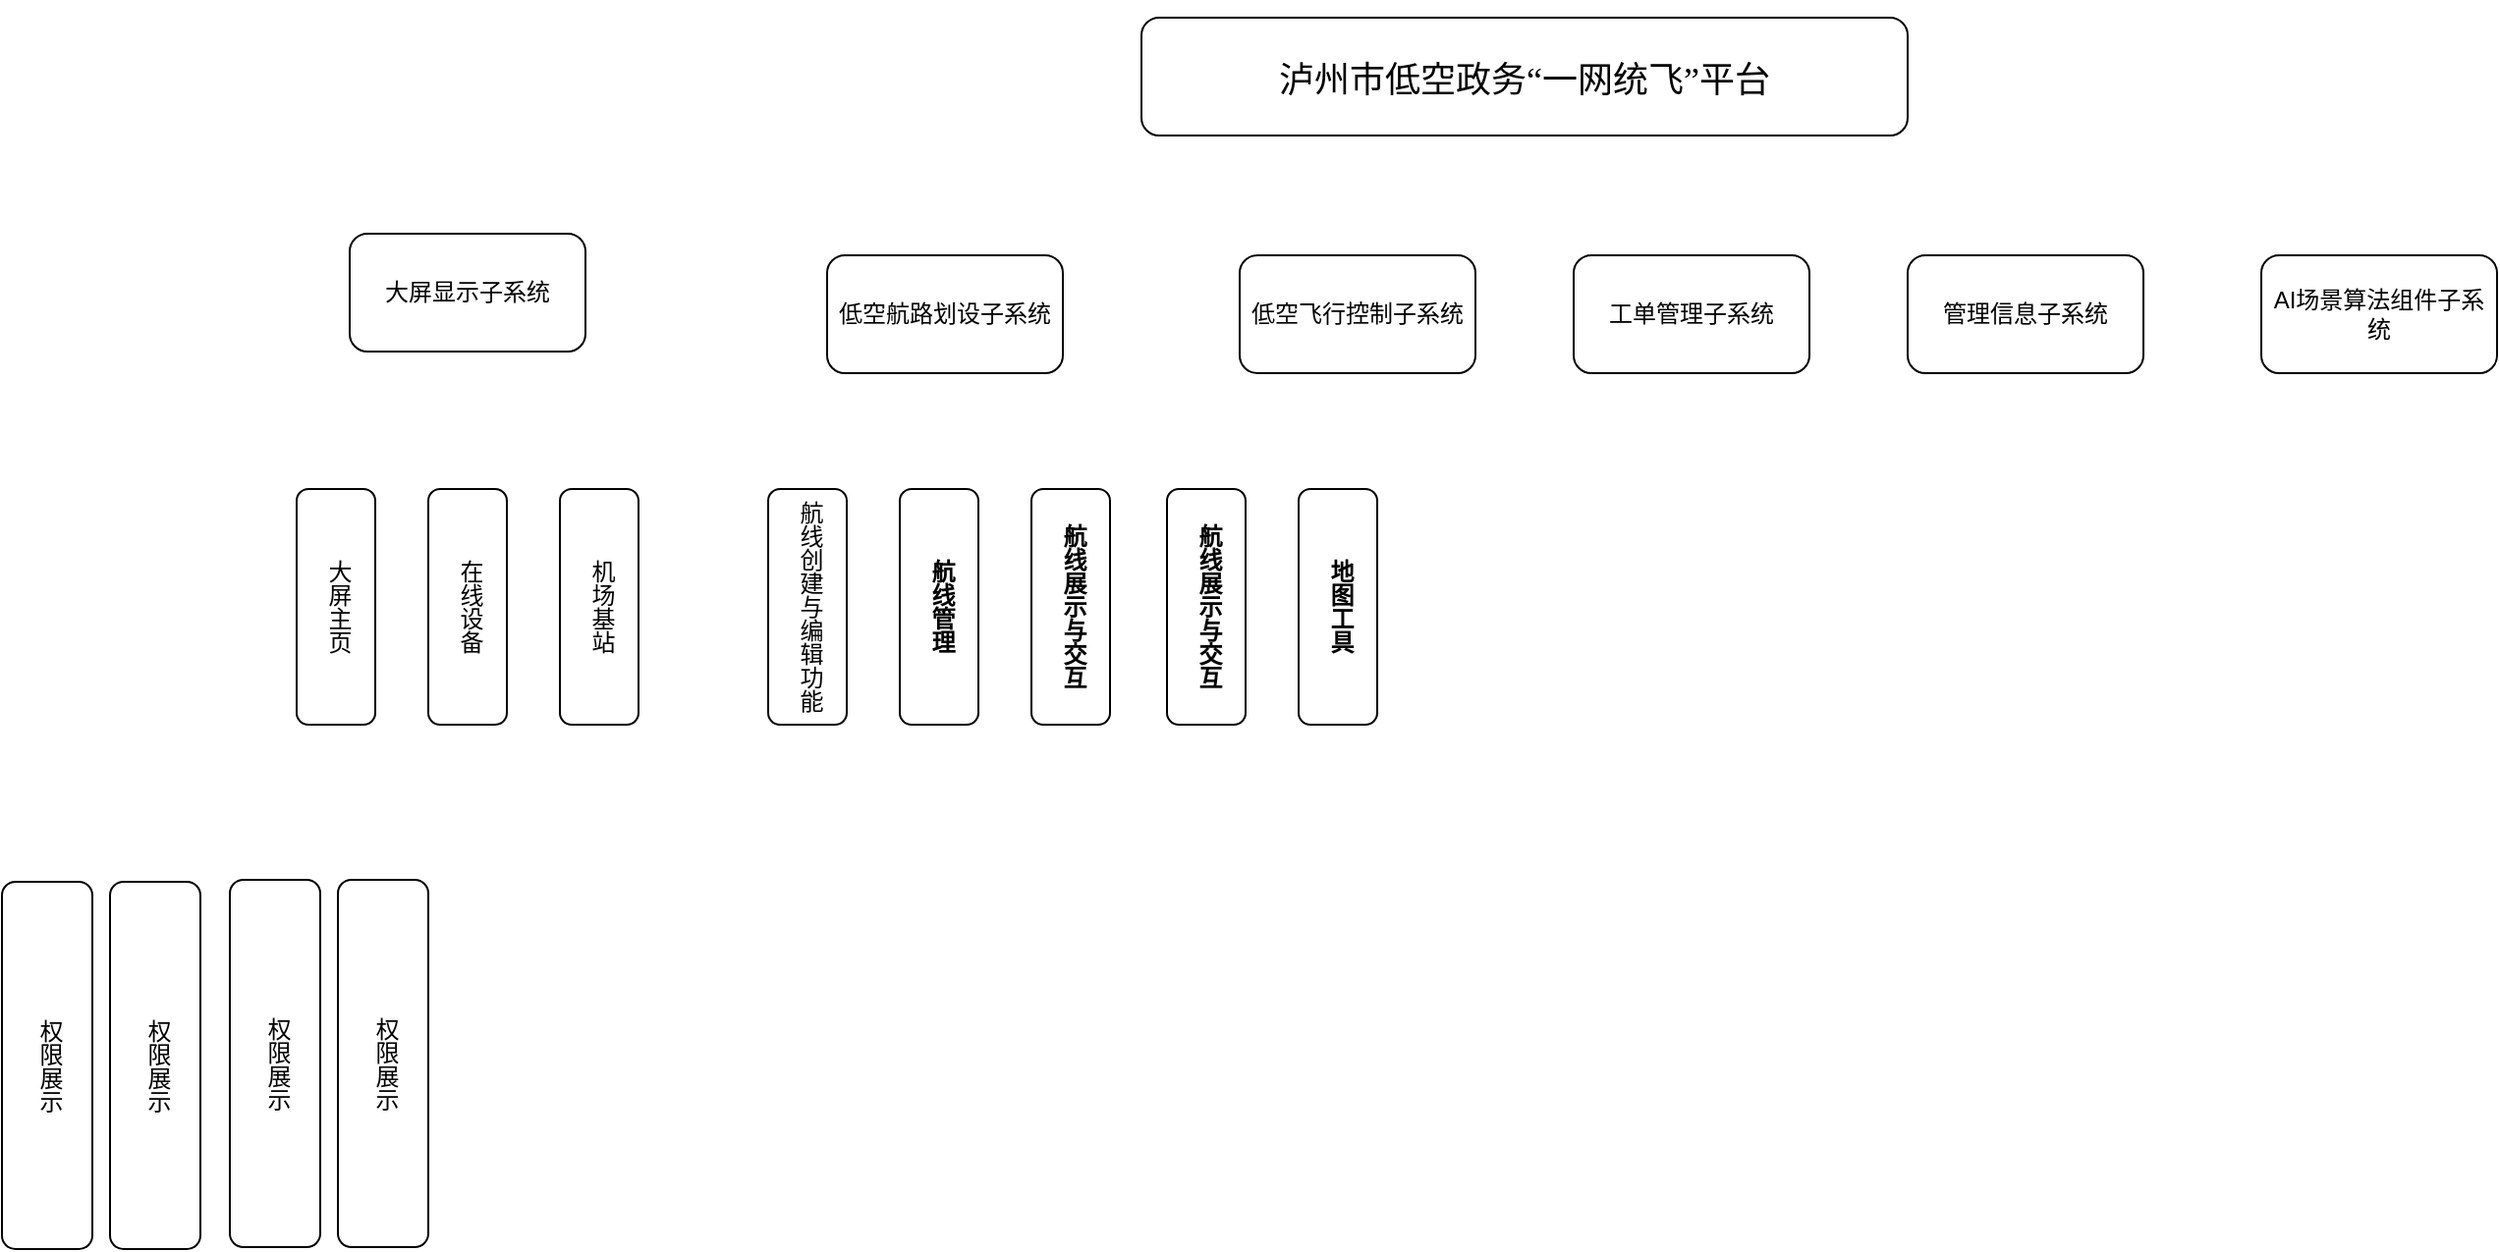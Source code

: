<mxfile version="28.2.5">
  <diagram name="第 1 页" id="KLXsUkDyBYf1RGe1IkaH">
    <mxGraphModel dx="2279" dy="959" grid="1" gridSize="10" guides="1" tooltips="1" connect="1" arrows="1" fold="1" page="1" pageScale="1" pageWidth="827" pageHeight="1169" math="0" shadow="0">
      <root>
        <mxCell id="0" />
        <mxCell id="1" parent="0" />
        <mxCell id="CcnEAllUlsCNX368QIHx-1" value="&lt;p style=&quot;line-height: 35pt;&quot; align=&quot;center&quot; class=&quot;16&quot;&gt;&lt;span style=&quot;font-family: 方正小标宋简体;&quot;&gt;&lt;font style=&quot;font-size: 18px;&quot;&gt;&lt;font style=&quot;&quot; face=&quot;方正小标宋简体&quot;&gt;泸州市低空政务&lt;/font&gt;&lt;font style=&quot;&quot; face=&quot;方正小标宋简体&quot;&gt;“一网统飞”平台&lt;/font&gt;&lt;/font&gt;&lt;/span&gt;&lt;span style=&quot;mso-spacerun:&#39;yes&#39;;font-family:方正小标宋简体;mso-ascii-font-family:&#39;Times New Roman&#39;;&lt;br/&gt;mso-hansi-font-family:&#39;Times New Roman&#39;;mso-bidi-font-family:&#39;Times New Roman&#39;;font-size:24.0pt;&quot;&gt;&lt;/span&gt;&lt;/p&gt;" style="rounded=1;whiteSpace=wrap;html=1;" parent="1" vertex="1">
          <mxGeometry x="200" y="60" width="390" height="60" as="geometry" />
        </mxCell>
        <mxCell id="CcnEAllUlsCNX368QIHx-4" value="低空航路划设子系统" style="rounded=1;whiteSpace=wrap;html=1;" parent="1" vertex="1">
          <mxGeometry x="40" y="181" width="120" height="60" as="geometry" />
        </mxCell>
        <mxCell id="CcnEAllUlsCNX368QIHx-5" value="AI场景算法组件子系统" style="rounded=1;whiteSpace=wrap;html=1;" parent="1" vertex="1">
          <mxGeometry x="770" y="181" width="120" height="60" as="geometry" />
        </mxCell>
        <mxCell id="CcnEAllUlsCNX368QIHx-6" value="大屏显示子系统" style="rounded=1;whiteSpace=wrap;html=1;" parent="1" vertex="1">
          <mxGeometry x="-203" y="170" width="120" height="60" as="geometry" />
        </mxCell>
        <mxCell id="CcnEAllUlsCNX368QIHx-8" value="管理信息子系统" style="rounded=1;whiteSpace=wrap;html=1;" parent="1" vertex="1">
          <mxGeometry x="590" y="181" width="120" height="60" as="geometry" />
        </mxCell>
        <mxCell id="CcnEAllUlsCNX368QIHx-9" value="工单管理子系统" style="rounded=1;whiteSpace=wrap;html=1;" parent="1" vertex="1">
          <mxGeometry x="420" y="181" width="120" height="60" as="geometry" />
        </mxCell>
        <mxCell id="CcnEAllUlsCNX368QIHx-10" value="低空飞行控制子系统" style="rounded=1;whiteSpace=wrap;html=1;" parent="1" vertex="1">
          <mxGeometry x="250" y="181" width="120" height="60" as="geometry" />
        </mxCell>
        <mxCell id="CcnEAllUlsCNX368QIHx-11" value="大屏主页" style="rounded=1;whiteSpace=wrap;html=1;textDirection=vertical-lr;horizontal=1;" parent="1" vertex="1">
          <mxGeometry x="-230" y="300" width="40" height="120" as="geometry" />
        </mxCell>
        <mxCell id="CcnEAllUlsCNX368QIHx-12" value="在线设备" style="rounded=1;whiteSpace=wrap;html=1;textDirection=vertical-lr;" parent="1" vertex="1">
          <mxGeometry x="-163" y="300" width="40" height="120" as="geometry" />
        </mxCell>
        <mxCell id="CcnEAllUlsCNX368QIHx-13" value="机场基站" style="rounded=1;whiteSpace=wrap;html=1;textDirection=vertical-lr;" parent="1" vertex="1">
          <mxGeometry x="-96" y="300" width="40" height="120" as="geometry" />
        </mxCell>
        <mxCell id="CcnEAllUlsCNX368QIHx-14" value="权限展示" style="rounded=1;whiteSpace=wrap;html=1;horizontal=1;textDirection=vertical-lr;" parent="1" vertex="1">
          <mxGeometry x="-380" y="500" width="46" height="187" as="geometry" />
        </mxCell>
        <mxCell id="CcnEAllUlsCNX368QIHx-17" value="权限展示" style="rounded=1;whiteSpace=wrap;html=1;horizontal=1;textDirection=vertical-lr;" parent="1" vertex="1">
          <mxGeometry x="-325" y="500" width="46" height="187" as="geometry" />
        </mxCell>
        <mxCell id="CcnEAllUlsCNX368QIHx-18" value="权限展示" style="rounded=1;whiteSpace=wrap;html=1;horizontal=1;textDirection=vertical-lr;" parent="1" vertex="1">
          <mxGeometry x="-264" y="499" width="46" height="187" as="geometry" />
        </mxCell>
        <mxCell id="CcnEAllUlsCNX368QIHx-19" value="权限展示" style="rounded=1;whiteSpace=wrap;html=1;horizontal=1;textDirection=vertical-lr;" parent="1" vertex="1">
          <mxGeometry x="-209" y="499" width="46" height="187" as="geometry" />
        </mxCell>
        <mxCell id="autR1kdCD4ZM4bkPJIN1-1" value="&lt;div data-docx-has-block-data=&quot;false&quot; data-lark-html-role=&quot;root&quot; data-page-id=&quot;Kqzgdmb4HoMSGUxfPz7cehnGnnb&quot;&gt;&lt;div class=&quot;old-record-id-Po8LdLrbCozgtJx34FqcgGBYnCf&quot;&gt;航线创建与编辑功能&lt;/div&gt;&lt;/div&gt;&lt;span class=&quot;lark-record-clipboard&quot; data-lark-record-format=&quot;docx/text&quot; data-lark-record-data=&quot;{&amp;quot;rootId&amp;quot;:&amp;quot;Kqzgdmb4HoMSGUxfPz7cehnGnnb&amp;quot;,&amp;quot;text&amp;quot;:{&amp;quot;initialAttributedTexts&amp;quot;:{&amp;quot;text&amp;quot;:{&amp;quot;0&amp;quot;:&amp;quot;航线创建与编辑功能&amp;quot;},&amp;quot;attribs&amp;quot;:{&amp;quot;0&amp;quot;:&amp;quot;*0*1+9&amp;quot;}},&amp;quot;apool&amp;quot;:{&amp;quot;numToAttrib&amp;quot;:{&amp;quot;0&amp;quot;:[&amp;quot;author&amp;quot;,&amp;quot;7065221839563358211&amp;quot;],&amp;quot;1&amp;quot;:[&amp;quot;bold&amp;quot;,&amp;quot;true&amp;quot;]},&amp;quot;nextNum&amp;quot;:2}},&amp;quot;type&amp;quot;:&amp;quot;text&amp;quot;,&amp;quot;referenceRecordMap&amp;quot;:{},&amp;quot;extra&amp;quot;:{&amp;quot;channel&amp;quot;:&amp;quot;saas&amp;quot;,&amp;quot;isEqualBlockSelection&amp;quot;:false,&amp;quot;pasteRandomId&amp;quot;:&amp;quot;1cc6d812-0947-45a8-a9b1-f2f0e86f2138&amp;quot;,&amp;quot;mention_page_title&amp;quot;:{},&amp;quot;external_mention_url&amp;quot;:{}},&amp;quot;isKeepQuoteContainer&amp;quot;:false,&amp;quot;isFromCode&amp;quot;:false,&amp;quot;selection&amp;quot;:[{&amp;quot;id&amp;quot;:120,&amp;quot;type&amp;quot;:&amp;quot;text&amp;quot;,&amp;quot;selection&amp;quot;:{&amp;quot;start&amp;quot;:2,&amp;quot;end&amp;quot;:11},&amp;quot;recordId&amp;quot;:&amp;quot;Po8LdLrbCozgtJx34FqcgGBYnCf&amp;quot;}],&amp;quot;payloadMap&amp;quot;:{},&amp;quot;isCut&amp;quot;:false}&quot;&gt;&lt;/span&gt;" style="rounded=1;whiteSpace=wrap;html=1;textDirection=vertical-lr;horizontal=1;" vertex="1" parent="1">
          <mxGeometry x="10" y="300" width="40" height="120" as="geometry" />
        </mxCell>
        <mxCell id="autR1kdCD4ZM4bkPJIN1-2" value="&lt;div data-docx-has-block-data=&quot;false&quot; data-lark-html-role=&quot;root&quot; data-page-id=&quot;Kqzgdmb4HoMSGUxfPz7cehnGnnb&quot;&gt;&lt;div class=&quot;old-record-id-TfkDdrhNBo0OolxgG6KcHpkzn7e&quot;&gt;&lt;strong&gt;航线管理&lt;/strong&gt;&lt;/div&gt;&lt;/div&gt;&lt;span class=&quot;lark-record-clipboard&quot; data-lark-record-format=&quot;docx/text&quot; data-lark-record-data=&quot;{&amp;quot;rootId&amp;quot;:&amp;quot;Kqzgdmb4HoMSGUxfPz7cehnGnnb&amp;quot;,&amp;quot;text&amp;quot;:{&amp;quot;initialAttributedTexts&amp;quot;:{&amp;quot;text&amp;quot;:{&amp;quot;0&amp;quot;:&amp;quot;航线管理&amp;quot;},&amp;quot;attribs&amp;quot;:{&amp;quot;0&amp;quot;:&amp;quot;*0*1+4&amp;quot;}},&amp;quot;apool&amp;quot;:{&amp;quot;numToAttrib&amp;quot;:{&amp;quot;0&amp;quot;:[&amp;quot;author&amp;quot;,&amp;quot;7065221839563358211&amp;quot;],&amp;quot;1&amp;quot;:[&amp;quot;bold&amp;quot;,&amp;quot;true&amp;quot;]},&amp;quot;nextNum&amp;quot;:2}},&amp;quot;type&amp;quot;:&amp;quot;text&amp;quot;,&amp;quot;referenceRecordMap&amp;quot;:{},&amp;quot;extra&amp;quot;:{&amp;quot;channel&amp;quot;:&amp;quot;saas&amp;quot;,&amp;quot;isEqualBlockSelection&amp;quot;:false,&amp;quot;pasteRandomId&amp;quot;:&amp;quot;c4b3756e-fced-46c2-a57d-2c074daa4cf0&amp;quot;,&amp;quot;mention_page_title&amp;quot;:{},&amp;quot;external_mention_url&amp;quot;:{}},&amp;quot;isKeepQuoteContainer&amp;quot;:false,&amp;quot;isFromCode&amp;quot;:false,&amp;quot;selection&amp;quot;:[{&amp;quot;id&amp;quot;:124,&amp;quot;type&amp;quot;:&amp;quot;text&amp;quot;,&amp;quot;selection&amp;quot;:{&amp;quot;start&amp;quot;:2,&amp;quot;end&amp;quot;:6},&amp;quot;recordId&amp;quot;:&amp;quot;TfkDdrhNBo0OolxgG6KcHpkzn7e&amp;quot;}],&amp;quot;payloadMap&amp;quot;:{},&amp;quot;isCut&amp;quot;:false}&quot;&gt;&lt;/span&gt;" style="rounded=1;whiteSpace=wrap;html=1;textDirection=vertical-lr;" vertex="1" parent="1">
          <mxGeometry x="77" y="300" width="40" height="120" as="geometry" />
        </mxCell>
        <mxCell id="autR1kdCD4ZM4bkPJIN1-3" value="&lt;div data-docx-has-block-data=&quot;false&quot; data-lark-html-role=&quot;root&quot; data-page-id=&quot;Kqzgdmb4HoMSGUxfPz7cehnGnnb&quot;&gt;&lt;div class=&quot;old-record-id-TAzedYTR2oLAXGxL9yZcuPr9nnh&quot;&gt;&lt;strong&gt;航线展示与交互&lt;/strong&gt;&lt;/div&gt;&lt;/div&gt;&lt;span class=&quot;lark-record-clipboard&quot; data-lark-record-format=&quot;docx/text&quot; data-lark-record-data=&quot;{&amp;quot;rootId&amp;quot;:&amp;quot;Kqzgdmb4HoMSGUxfPz7cehnGnnb&amp;quot;,&amp;quot;text&amp;quot;:{&amp;quot;initialAttributedTexts&amp;quot;:{&amp;quot;text&amp;quot;:{&amp;quot;0&amp;quot;:&amp;quot;航线展示与交互&amp;quot;},&amp;quot;attribs&amp;quot;:{&amp;quot;0&amp;quot;:&amp;quot;*0*1+7&amp;quot;}},&amp;quot;apool&amp;quot;:{&amp;quot;numToAttrib&amp;quot;:{&amp;quot;0&amp;quot;:[&amp;quot;author&amp;quot;,&amp;quot;7065221839563358211&amp;quot;],&amp;quot;1&amp;quot;:[&amp;quot;bold&amp;quot;,&amp;quot;true&amp;quot;]},&amp;quot;nextNum&amp;quot;:2}},&amp;quot;type&amp;quot;:&amp;quot;text&amp;quot;,&amp;quot;referenceRecordMap&amp;quot;:{},&amp;quot;extra&amp;quot;:{&amp;quot;channel&amp;quot;:&amp;quot;saas&amp;quot;,&amp;quot;isEqualBlockSelection&amp;quot;:false,&amp;quot;pasteRandomId&amp;quot;:&amp;quot;98eb259d-1737-4a3c-9f6b-d7a9e5ee8864&amp;quot;,&amp;quot;mention_page_title&amp;quot;:{},&amp;quot;external_mention_url&amp;quot;:{}},&amp;quot;isKeepQuoteContainer&amp;quot;:false,&amp;quot;isFromCode&amp;quot;:false,&amp;quot;selection&amp;quot;:[{&amp;quot;id&amp;quot;:127,&amp;quot;type&amp;quot;:&amp;quot;text&amp;quot;,&amp;quot;selection&amp;quot;:{&amp;quot;start&amp;quot;:2,&amp;quot;end&amp;quot;:9},&amp;quot;recordId&amp;quot;:&amp;quot;TAzedYTR2oLAXGxL9yZcuPr9nnh&amp;quot;}],&amp;quot;payloadMap&amp;quot;:{},&amp;quot;isCut&amp;quot;:false}&quot;&gt;&lt;/span&gt;" style="rounded=1;whiteSpace=wrap;html=1;textDirection=vertical-lr;" vertex="1" parent="1">
          <mxGeometry x="144" y="300" width="40" height="120" as="geometry" />
        </mxCell>
        <mxCell id="autR1kdCD4ZM4bkPJIN1-4" value="&lt;div data-docx-has-block-data=&quot;false&quot; data-lark-html-role=&quot;root&quot; data-page-id=&quot;Kqzgdmb4HoMSGUxfPz7cehnGnnb&quot;&gt;&lt;div class=&quot;old-record-id-TAzedYTR2oLAXGxL9yZcuPr9nnh&quot;&gt;&lt;strong&gt;航线展示与交互&lt;/strong&gt;&lt;/div&gt;&lt;/div&gt;&lt;span class=&quot;lark-record-clipboard&quot; data-lark-record-format=&quot;docx/text&quot; data-lark-record-data=&quot;{&amp;quot;rootId&amp;quot;:&amp;quot;Kqzgdmb4HoMSGUxfPz7cehnGnnb&amp;quot;,&amp;quot;text&amp;quot;:{&amp;quot;initialAttributedTexts&amp;quot;:{&amp;quot;text&amp;quot;:{&amp;quot;0&amp;quot;:&amp;quot;航线展示与交互&amp;quot;},&amp;quot;attribs&amp;quot;:{&amp;quot;0&amp;quot;:&amp;quot;*0*1+7&amp;quot;}},&amp;quot;apool&amp;quot;:{&amp;quot;numToAttrib&amp;quot;:{&amp;quot;0&amp;quot;:[&amp;quot;author&amp;quot;,&amp;quot;7065221839563358211&amp;quot;],&amp;quot;1&amp;quot;:[&amp;quot;bold&amp;quot;,&amp;quot;true&amp;quot;]},&amp;quot;nextNum&amp;quot;:2}},&amp;quot;type&amp;quot;:&amp;quot;text&amp;quot;,&amp;quot;referenceRecordMap&amp;quot;:{},&amp;quot;extra&amp;quot;:{&amp;quot;channel&amp;quot;:&amp;quot;saas&amp;quot;,&amp;quot;isEqualBlockSelection&amp;quot;:false,&amp;quot;pasteRandomId&amp;quot;:&amp;quot;98eb259d-1737-4a3c-9f6b-d7a9e5ee8864&amp;quot;,&amp;quot;mention_page_title&amp;quot;:{},&amp;quot;external_mention_url&amp;quot;:{}},&amp;quot;isKeepQuoteContainer&amp;quot;:false,&amp;quot;isFromCode&amp;quot;:false,&amp;quot;selection&amp;quot;:[{&amp;quot;id&amp;quot;:127,&amp;quot;type&amp;quot;:&amp;quot;text&amp;quot;,&amp;quot;selection&amp;quot;:{&amp;quot;start&amp;quot;:2,&amp;quot;end&amp;quot;:9},&amp;quot;recordId&amp;quot;:&amp;quot;TAzedYTR2oLAXGxL9yZcuPr9nnh&amp;quot;}],&amp;quot;payloadMap&amp;quot;:{},&amp;quot;isCut&amp;quot;:false}&quot;&gt;&lt;/span&gt;" style="rounded=1;whiteSpace=wrap;html=1;textDirection=vertical-lr;" vertex="1" parent="1">
          <mxGeometry x="213" y="300" width="40" height="120" as="geometry" />
        </mxCell>
        <mxCell id="autR1kdCD4ZM4bkPJIN1-5" value="&lt;div data-docx-has-block-data=&quot;false&quot; data-lark-html-role=&quot;root&quot; data-page-id=&quot;Kqzgdmb4HoMSGUxfPz7cehnGnnb&quot;&gt;&lt;div class=&quot;old-record-id-TfkDdrhNBo0OolxgG6KcHpkzn7e&quot;&gt;&lt;strong&gt;地图工具&lt;/strong&gt;&lt;/div&gt;&lt;/div&gt;&lt;span class=&quot;lark-record-clipboard&quot; data-lark-record-format=&quot;docx/text&quot; data-lark-record-data=&quot;{&amp;quot;rootId&amp;quot;:&amp;quot;Kqzgdmb4HoMSGUxfPz7cehnGnnb&amp;quot;,&amp;quot;text&amp;quot;:{&amp;quot;initialAttributedTexts&amp;quot;:{&amp;quot;text&amp;quot;:{&amp;quot;0&amp;quot;:&amp;quot;航线管理&amp;quot;},&amp;quot;attribs&amp;quot;:{&amp;quot;0&amp;quot;:&amp;quot;*0*1+4&amp;quot;}},&amp;quot;apool&amp;quot;:{&amp;quot;numToAttrib&amp;quot;:{&amp;quot;0&amp;quot;:[&amp;quot;author&amp;quot;,&amp;quot;7065221839563358211&amp;quot;],&amp;quot;1&amp;quot;:[&amp;quot;bold&amp;quot;,&amp;quot;true&amp;quot;]},&amp;quot;nextNum&amp;quot;:2}},&amp;quot;type&amp;quot;:&amp;quot;text&amp;quot;,&amp;quot;referenceRecordMap&amp;quot;:{},&amp;quot;extra&amp;quot;:{&amp;quot;channel&amp;quot;:&amp;quot;saas&amp;quot;,&amp;quot;isEqualBlockSelection&amp;quot;:false,&amp;quot;pasteRandomId&amp;quot;:&amp;quot;c4b3756e-fced-46c2-a57d-2c074daa4cf0&amp;quot;,&amp;quot;mention_page_title&amp;quot;:{},&amp;quot;external_mention_url&amp;quot;:{}},&amp;quot;isKeepQuoteContainer&amp;quot;:false,&amp;quot;isFromCode&amp;quot;:false,&amp;quot;selection&amp;quot;:[{&amp;quot;id&amp;quot;:124,&amp;quot;type&amp;quot;:&amp;quot;text&amp;quot;,&amp;quot;selection&amp;quot;:{&amp;quot;start&amp;quot;:2,&amp;quot;end&amp;quot;:6},&amp;quot;recordId&amp;quot;:&amp;quot;TfkDdrhNBo0OolxgG6KcHpkzn7e&amp;quot;}],&amp;quot;payloadMap&amp;quot;:{},&amp;quot;isCut&amp;quot;:false}&quot;&gt;&lt;/span&gt;" style="rounded=1;whiteSpace=wrap;html=1;textDirection=vertical-lr;" vertex="1" parent="1">
          <mxGeometry x="280" y="300" width="40" height="120" as="geometry" />
        </mxCell>
      </root>
    </mxGraphModel>
  </diagram>
</mxfile>
